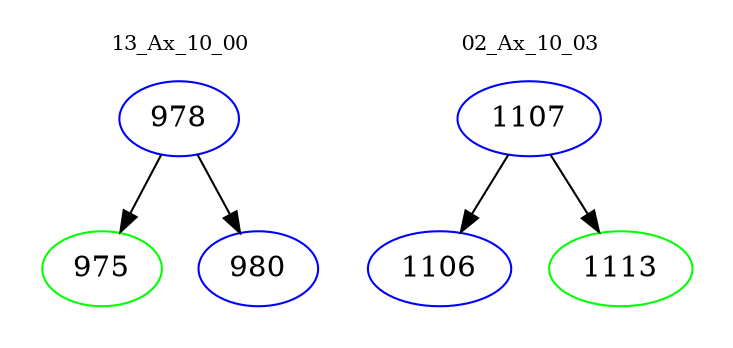 digraph{
subgraph cluster_0 {
color = white
label = "13_Ax_10_00";
fontsize=10;
T0_978 [label="978", color="blue"]
T0_978 -> T0_975 [color="black"]
T0_975 [label="975", color="green"]
T0_978 -> T0_980 [color="black"]
T0_980 [label="980", color="blue"]
}
subgraph cluster_1 {
color = white
label = "02_Ax_10_03";
fontsize=10;
T1_1107 [label="1107", color="blue"]
T1_1107 -> T1_1106 [color="black"]
T1_1106 [label="1106", color="blue"]
T1_1107 -> T1_1113 [color="black"]
T1_1113 [label="1113", color="green"]
}
}
